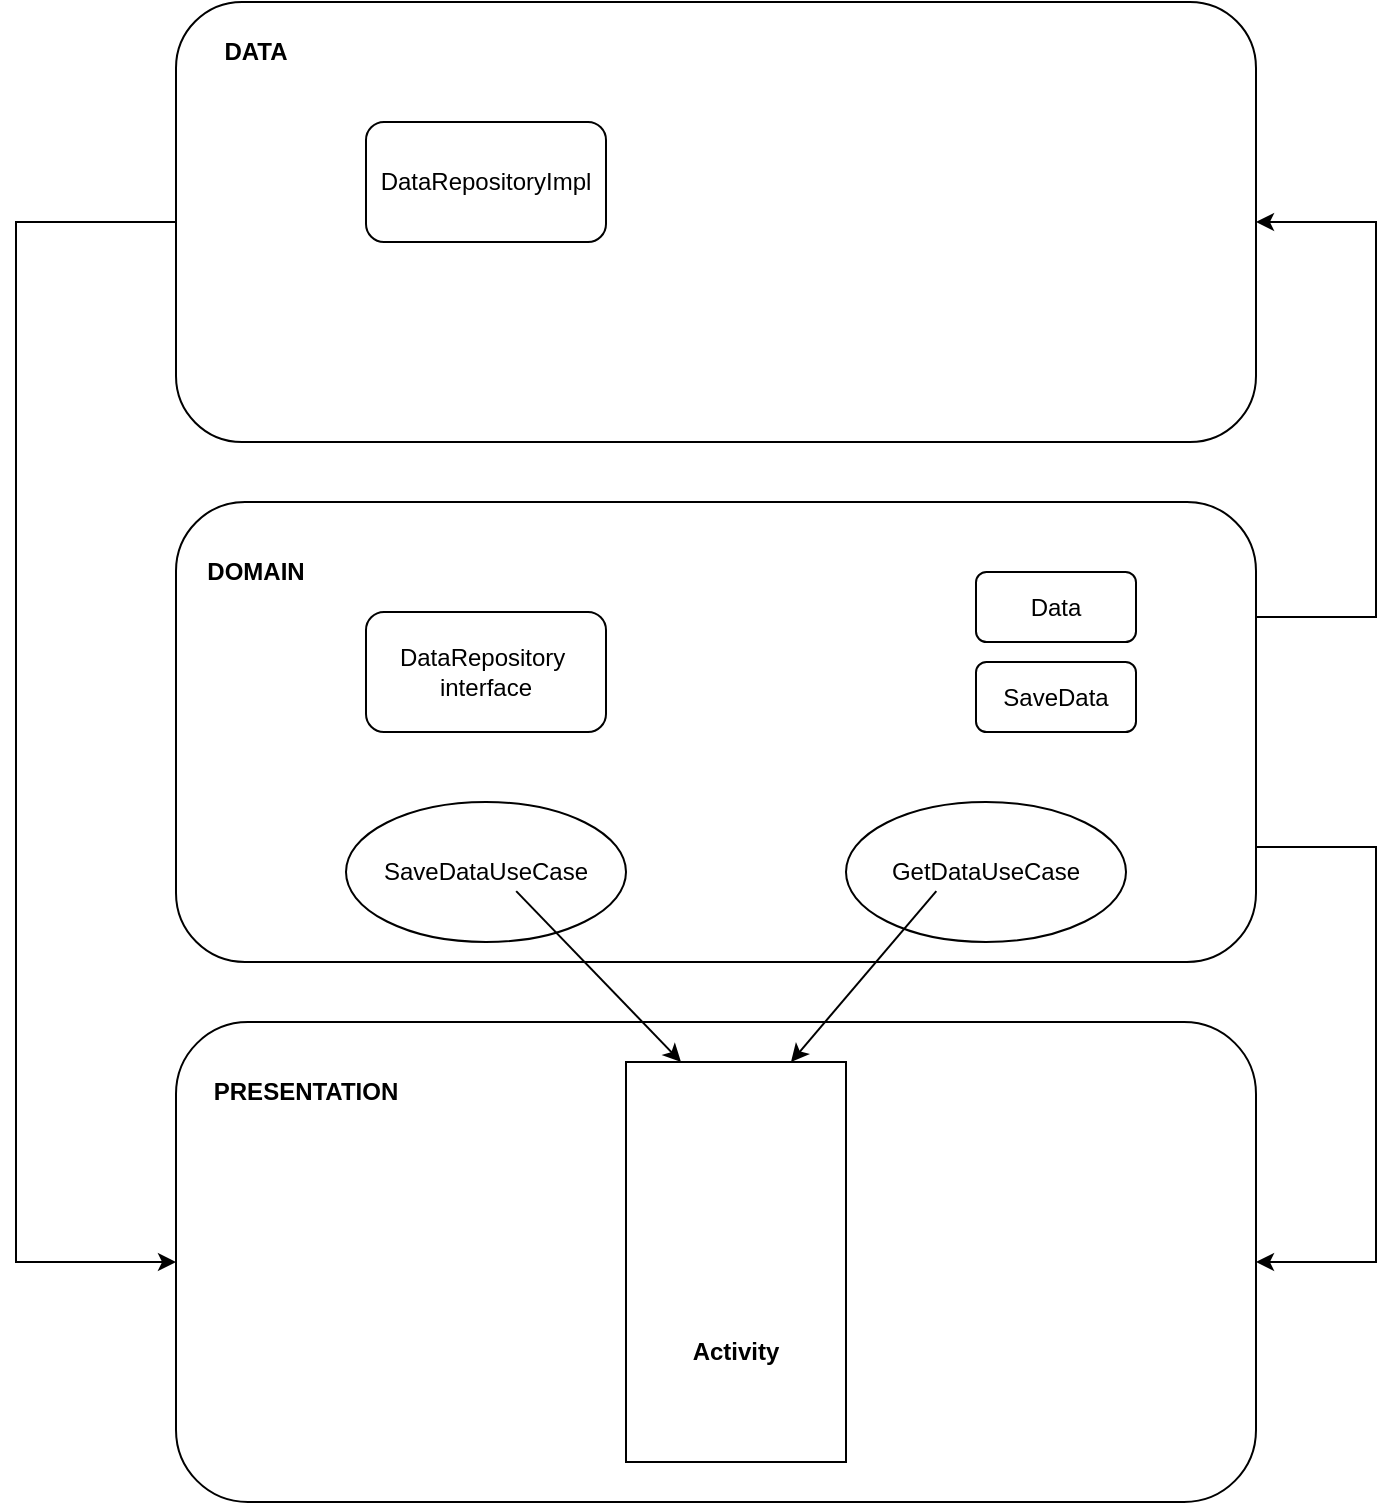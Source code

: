 <mxfile version="20.6.2" type="device"><diagram id="cEzo_JgB1A3emT06RmUe" name="Page-1"><mxGraphModel dx="1806" dy="863" grid="1" gridSize="10" guides="1" tooltips="1" connect="1" arrows="1" fold="1" page="1" pageScale="1" pageWidth="827" pageHeight="1169" math="0" shadow="0"><root><mxCell id="0"/><mxCell id="1" parent="0"/><mxCell id="ocnTegNuSltSBM14QoG4-10" value="" style="rounded=1;whiteSpace=wrap;html=1;" parent="1" vertex="1"><mxGeometry x="160" y="780" width="540" height="240" as="geometry"/></mxCell><mxCell id="ocnTegNuSltSBM14QoG4-11" value="&lt;b&gt;PRESENTATION&lt;/b&gt;" style="text;html=1;strokeColor=none;fillColor=none;align=center;verticalAlign=middle;whiteSpace=wrap;rounded=0;" parent="1" vertex="1"><mxGeometry x="180" y="800" width="90" height="30" as="geometry"/></mxCell><mxCell id="ocnTegNuSltSBM14QoG4-12" value="" style="rounded=0;whiteSpace=wrap;html=1;" parent="1" vertex="1"><mxGeometry x="385" y="800" width="110" height="200" as="geometry"/></mxCell><mxCell id="ocnTegNuSltSBM14QoG4-13" value="&lt;b&gt;Activity&lt;/b&gt;" style="text;html=1;strokeColor=none;fillColor=none;align=center;verticalAlign=middle;whiteSpace=wrap;rounded=0;" parent="1" vertex="1"><mxGeometry x="410" y="930" width="60" height="30" as="geometry"/></mxCell><mxCell id="VRYx5woGA0rHzea8jw4D-8" style="edgeStyle=orthogonalEdgeStyle;rounded=0;orthogonalLoop=1;jettySize=auto;html=1;exitX=1;exitY=0.25;exitDx=0;exitDy=0;entryX=1;entryY=0.5;entryDx=0;entryDy=0;" edge="1" parent="1" source="ocnTegNuSltSBM14QoG4-14" target="VRYx5woGA0rHzea8jw4D-1"><mxGeometry relative="1" as="geometry"><Array as="points"><mxPoint x="760" y="577"/><mxPoint x="760" y="380"/></Array></mxGeometry></mxCell><mxCell id="VRYx5woGA0rHzea8jw4D-9" style="edgeStyle=orthogonalEdgeStyle;rounded=0;orthogonalLoop=1;jettySize=auto;html=1;exitX=1;exitY=0.75;exitDx=0;exitDy=0;entryX=1;entryY=0.5;entryDx=0;entryDy=0;" edge="1" parent="1" source="ocnTegNuSltSBM14QoG4-14" target="ocnTegNuSltSBM14QoG4-10"><mxGeometry relative="1" as="geometry"><Array as="points"><mxPoint x="760" y="693"/><mxPoint x="760" y="900"/></Array></mxGeometry></mxCell><mxCell id="ocnTegNuSltSBM14QoG4-14" value="" style="rounded=1;whiteSpace=wrap;html=1;" parent="1" vertex="1"><mxGeometry x="160" y="520" width="540" height="230" as="geometry"/></mxCell><mxCell id="ocnTegNuSltSBM14QoG4-16" value="SaveDataUseCase" style="ellipse;whiteSpace=wrap;html=1;" parent="1" vertex="1"><mxGeometry x="245" y="670" width="140" height="70" as="geometry"/></mxCell><mxCell id="ocnTegNuSltSBM14QoG4-17" value="GetDataUseCase" style="ellipse;whiteSpace=wrap;html=1;" parent="1" vertex="1"><mxGeometry x="495" y="670" width="140" height="70" as="geometry"/></mxCell><mxCell id="ocnTegNuSltSBM14QoG4-19" value="" style="endArrow=classic;html=1;rounded=0;exitX=0.315;exitY=0.846;exitDx=0;exitDy=0;exitPerimeter=0;entryX=0.25;entryY=0;entryDx=0;entryDy=0;" parent="1" source="ocnTegNuSltSBM14QoG4-14" target="ocnTegNuSltSBM14QoG4-12" edge="1"><mxGeometry width="50" height="50" relative="1" as="geometry"><mxPoint x="390" y="850" as="sourcePoint"/><mxPoint x="440" y="800" as="targetPoint"/></mxGeometry></mxCell><mxCell id="ocnTegNuSltSBM14QoG4-20" value="" style="endArrow=classic;html=1;rounded=0;entryX=0.75;entryY=0;entryDx=0;entryDy=0;exitX=0.704;exitY=0.846;exitDx=0;exitDy=0;exitPerimeter=0;" parent="1" source="ocnTegNuSltSBM14QoG4-14" target="ocnTegNuSltSBM14QoG4-12" edge="1"><mxGeometry width="50" height="50" relative="1" as="geometry"><mxPoint x="403.8" y="749.98" as="sourcePoint"/><mxPoint x="476.2" y="840" as="targetPoint"/></mxGeometry></mxCell><mxCell id="ocnTegNuSltSBM14QoG4-21" value="&lt;b&gt;DOMAIN&lt;/b&gt;" style="text;html=1;strokeColor=none;fillColor=none;align=center;verticalAlign=middle;whiteSpace=wrap;rounded=0;" parent="1" vertex="1"><mxGeometry x="170" y="540" width="60" height="30" as="geometry"/></mxCell><mxCell id="VRYx5woGA0rHzea8jw4D-7" style="edgeStyle=orthogonalEdgeStyle;rounded=0;orthogonalLoop=1;jettySize=auto;html=1;exitX=0;exitY=0.5;exitDx=0;exitDy=0;entryX=0;entryY=0.5;entryDx=0;entryDy=0;" edge="1" parent="1" source="VRYx5woGA0rHzea8jw4D-1" target="ocnTegNuSltSBM14QoG4-10"><mxGeometry relative="1" as="geometry"><Array as="points"><mxPoint x="80" y="380"/><mxPoint x="80" y="900"/></Array></mxGeometry></mxCell><mxCell id="VRYx5woGA0rHzea8jw4D-1" value="" style="rounded=1;whiteSpace=wrap;html=1;" vertex="1" parent="1"><mxGeometry x="160" y="270" width="540" height="220" as="geometry"/></mxCell><mxCell id="VRYx5woGA0rHzea8jw4D-2" value="&lt;b&gt;DATA&lt;/b&gt;" style="text;html=1;strokeColor=none;fillColor=none;align=center;verticalAlign=middle;whiteSpace=wrap;rounded=0;" vertex="1" parent="1"><mxGeometry x="170" y="280" width="60" height="30" as="geometry"/></mxCell><mxCell id="VRYx5woGA0rHzea8jw4D-3" value="Data" style="rounded=1;whiteSpace=wrap;html=1;" vertex="1" parent="1"><mxGeometry x="560" y="555" width="80" height="35" as="geometry"/></mxCell><mxCell id="VRYx5woGA0rHzea8jw4D-4" value="SaveData" style="rounded=1;whiteSpace=wrap;html=1;" vertex="1" parent="1"><mxGeometry x="560" y="600" width="80" height="35" as="geometry"/></mxCell><mxCell id="VRYx5woGA0rHzea8jw4D-5" value="DataRepository&amp;nbsp;&lt;br&gt;interface" style="rounded=1;whiteSpace=wrap;html=1;" vertex="1" parent="1"><mxGeometry x="255" y="575" width="120" height="60" as="geometry"/></mxCell><mxCell id="VRYx5woGA0rHzea8jw4D-6" value="DataRepositoryImpl" style="rounded=1;whiteSpace=wrap;html=1;" vertex="1" parent="1"><mxGeometry x="255" y="330" width="120" height="60" as="geometry"/></mxCell></root></mxGraphModel></diagram></mxfile>